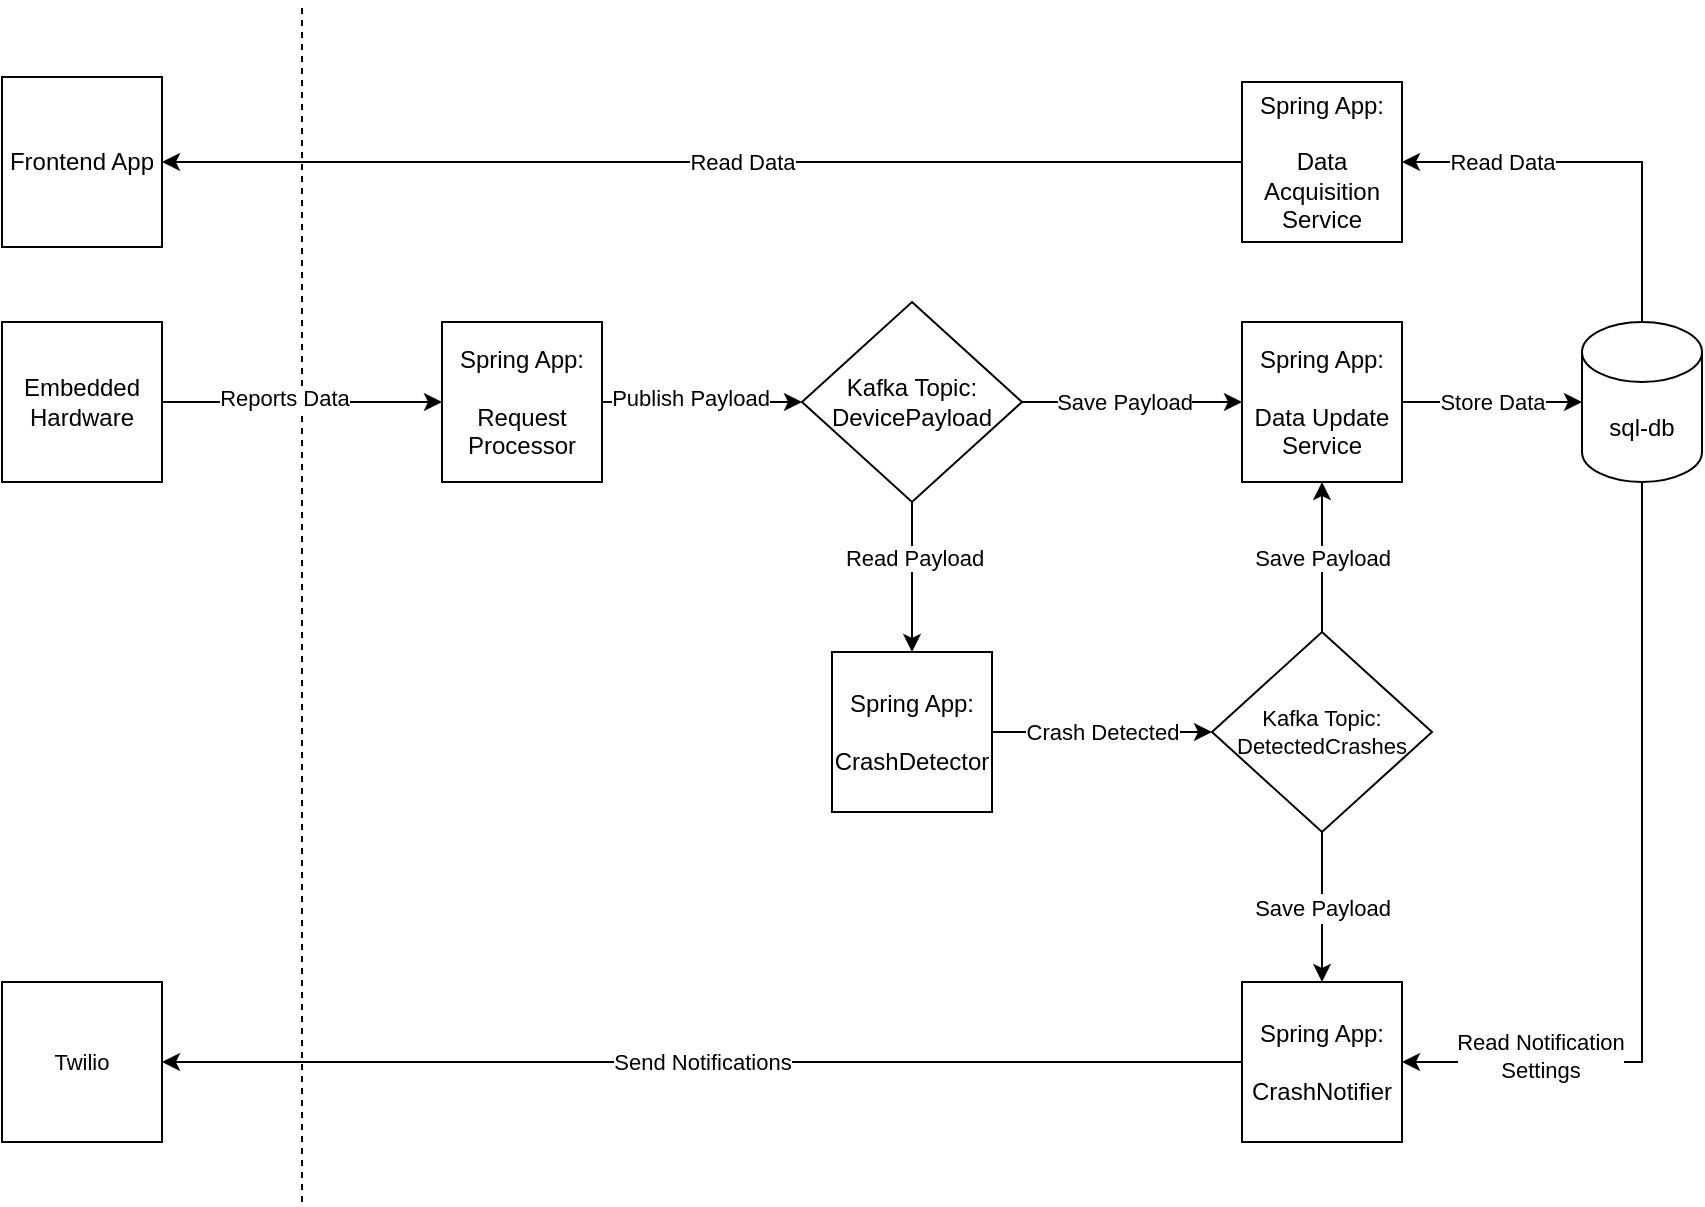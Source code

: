 <mxfile version="15.5.2" type="device"><diagram id="Q29W3RDUfcXSYphSRQbf" name="Page-1"><mxGraphModel dx="1013" dy="988" grid="1" gridSize="10" guides="1" tooltips="1" connect="1" arrows="1" fold="1" page="1" pageScale="1" pageWidth="1100" pageHeight="850" math="0" shadow="0"><root><mxCell id="0"/><mxCell id="1" parent="0"/><mxCell id="Gw722Cblyp_iuy4xDuuX-1" value="sql-db" style="shape=cylinder3;whiteSpace=wrap;html=1;boundedLbl=1;backgroundOutline=1;size=15;" vertex="1" parent="1"><mxGeometry x="880" y="260" width="60" height="80" as="geometry"/></mxCell><mxCell id="Gw722Cblyp_iuy4xDuuX-2" value="&lt;div&gt;Spring App:&lt;/div&gt;&lt;div&gt;&lt;br&gt;&lt;/div&gt;&lt;div&gt;Data Update Service&lt;br&gt;&lt;/div&gt;" style="whiteSpace=wrap;html=1;aspect=fixed;" vertex="1" parent="1"><mxGeometry x="710" y="260" width="80" height="80" as="geometry"/></mxCell><mxCell id="Gw722Cblyp_iuy4xDuuX-4" value="&lt;div&gt;Spring App:&lt;/div&gt;&lt;div&gt;&lt;br&gt;&lt;/div&gt;&lt;div&gt;Request Processor&lt;br&gt;&lt;/div&gt;" style="whiteSpace=wrap;html=1;aspect=fixed;" vertex="1" parent="1"><mxGeometry x="310" y="260" width="80" height="80" as="geometry"/></mxCell><mxCell id="Gw722Cblyp_iuy4xDuuX-5" value="&lt;div&gt;Kafka Topic:&lt;/div&gt;&lt;div&gt;DevicePayload&lt;br&gt;&lt;/div&gt;" style="rhombus;whiteSpace=wrap;html=1;" vertex="1" parent="1"><mxGeometry x="490" y="250" width="110" height="100" as="geometry"/></mxCell><mxCell id="Gw722Cblyp_iuy4xDuuX-6" value="" style="endArrow=none;dashed=1;html=1;rounded=0;" edge="1" parent="1"><mxGeometry width="50" height="50" relative="1" as="geometry"><mxPoint x="240" y="700" as="sourcePoint"/><mxPoint x="240" y="100" as="targetPoint"/></mxGeometry></mxCell><mxCell id="Gw722Cblyp_iuy4xDuuX-8" style="edgeStyle=orthogonalEdgeStyle;rounded=0;orthogonalLoop=1;jettySize=auto;html=1;exitX=1;exitY=0.5;exitDx=0;exitDy=0;entryX=0;entryY=0.5;entryDx=0;entryDy=0;" edge="1" parent="1" source="Gw722Cblyp_iuy4xDuuX-7" target="Gw722Cblyp_iuy4xDuuX-4"><mxGeometry relative="1" as="geometry"/></mxCell><mxCell id="Gw722Cblyp_iuy4xDuuX-9" value="Reports Data" style="edgeLabel;html=1;align=center;verticalAlign=middle;resizable=0;points=[];" vertex="1" connectable="0" parent="Gw722Cblyp_iuy4xDuuX-8"><mxGeometry x="-0.129" y="2" relative="1" as="geometry"><mxPoint as="offset"/></mxGeometry></mxCell><mxCell id="Gw722Cblyp_iuy4xDuuX-7" value="Embedded Hardware" style="whiteSpace=wrap;html=1;aspect=fixed;" vertex="1" parent="1"><mxGeometry x="90" y="260" width="80" height="80" as="geometry"/></mxCell><mxCell id="Gw722Cblyp_iuy4xDuuX-15" style="edgeStyle=orthogonalEdgeStyle;rounded=0;orthogonalLoop=1;jettySize=auto;html=1;exitX=1;exitY=0.5;exitDx=0;exitDy=0;entryX=0;entryY=0.5;entryDx=0;entryDy=0;" edge="1" parent="1" source="Gw722Cblyp_iuy4xDuuX-4" target="Gw722Cblyp_iuy4xDuuX-5"><mxGeometry relative="1" as="geometry"><mxPoint x="490" y="520" as="sourcePoint"/><mxPoint x="520" y="300" as="targetPoint"/></mxGeometry></mxCell><mxCell id="Gw722Cblyp_iuy4xDuuX-16" value="Publish Payload" style="edgeLabel;html=1;align=center;verticalAlign=middle;resizable=0;points=[];" vertex="1" connectable="0" parent="Gw722Cblyp_iuy4xDuuX-15"><mxGeometry x="-0.129" y="2" relative="1" as="geometry"><mxPoint as="offset"/></mxGeometry></mxCell><mxCell id="Gw722Cblyp_iuy4xDuuX-17" value="&lt;div&gt;Spring App:&lt;/div&gt;&lt;div&gt;&lt;br&gt;&lt;/div&gt;&lt;div&gt;CrashDetector&lt;br&gt;&lt;/div&gt;" style="whiteSpace=wrap;html=1;aspect=fixed;" vertex="1" parent="1"><mxGeometry x="505" y="425" width="80" height="80" as="geometry"/></mxCell><mxCell id="Gw722Cblyp_iuy4xDuuX-18" value="" style="endArrow=classic;html=1;rounded=0;exitX=0.5;exitY=1;exitDx=0;exitDy=0;entryX=0.5;entryY=0;entryDx=0;entryDy=0;" edge="1" parent="1" source="Gw722Cblyp_iuy4xDuuX-5" target="Gw722Cblyp_iuy4xDuuX-17"><mxGeometry width="50" height="50" relative="1" as="geometry"><mxPoint x="490" y="530" as="sourcePoint"/><mxPoint x="630" y="420" as="targetPoint"/></mxGeometry></mxCell><mxCell id="Gw722Cblyp_iuy4xDuuX-19" value="Read Payload" style="edgeLabel;html=1;align=center;verticalAlign=middle;resizable=0;points=[];" vertex="1" connectable="0" parent="Gw722Cblyp_iuy4xDuuX-18"><mxGeometry x="-0.25" y="1" relative="1" as="geometry"><mxPoint as="offset"/></mxGeometry></mxCell><mxCell id="Gw722Cblyp_iuy4xDuuX-21" value="" style="endArrow=classic;html=1;rounded=0;exitX=1;exitY=0.5;exitDx=0;exitDy=0;" edge="1" parent="1" source="Gw722Cblyp_iuy4xDuuX-5" target="Gw722Cblyp_iuy4xDuuX-2"><mxGeometry width="50" height="50" relative="1" as="geometry"><mxPoint x="490" y="530" as="sourcePoint"/><mxPoint x="540" y="480" as="targetPoint"/></mxGeometry></mxCell><mxCell id="Gw722Cblyp_iuy4xDuuX-22" value="Save Payload" style="edgeLabel;html=1;align=center;verticalAlign=middle;resizable=0;points=[];" vertex="1" connectable="0" parent="Gw722Cblyp_iuy4xDuuX-21"><mxGeometry x="-0.25" y="1" relative="1" as="geometry"><mxPoint x="9" y="1" as="offset"/></mxGeometry></mxCell><mxCell id="Gw722Cblyp_iuy4xDuuX-23" value="Store Data" style="endArrow=classic;html=1;rounded=0;exitX=1;exitY=0.5;exitDx=0;exitDy=0;entryX=0;entryY=0.5;entryDx=0;entryDy=0;entryPerimeter=0;" edge="1" parent="1" source="Gw722Cblyp_iuy4xDuuX-2" target="Gw722Cblyp_iuy4xDuuX-1"><mxGeometry width="50" height="50" relative="1" as="geometry"><mxPoint x="500" y="530" as="sourcePoint"/><mxPoint x="540" y="480" as="targetPoint"/><Array as="points"><mxPoint x="830" y="300"/></Array></mxGeometry></mxCell><mxCell id="Gw722Cblyp_iuy4xDuuX-24" value="&lt;div&gt;Spring App:&lt;/div&gt;&lt;div&gt;&lt;br&gt;&lt;/div&gt;&lt;div&gt;Data Acquisition Service&lt;br&gt;&lt;/div&gt;" style="rounded=0;whiteSpace=wrap;html=1;" vertex="1" parent="1"><mxGeometry x="710" y="140" width="80" height="80" as="geometry"/></mxCell><mxCell id="Gw722Cblyp_iuy4xDuuX-25" value="" style="endArrow=classic;html=1;rounded=0;exitX=0.5;exitY=0;exitDx=0;exitDy=0;exitPerimeter=0;entryX=1;entryY=0.5;entryDx=0;entryDy=0;" edge="1" parent="1" source="Gw722Cblyp_iuy4xDuuX-1" target="Gw722Cblyp_iuy4xDuuX-24"><mxGeometry width="50" height="50" relative="1" as="geometry"><mxPoint x="490" y="530" as="sourcePoint"/><mxPoint x="540" y="480" as="targetPoint"/><Array as="points"><mxPoint x="910" y="180"/></Array></mxGeometry></mxCell><mxCell id="Gw722Cblyp_iuy4xDuuX-26" value="Read Data" style="edgeLabel;html=1;align=center;verticalAlign=middle;resizable=0;points=[];" vertex="1" connectable="0" parent="Gw722Cblyp_iuy4xDuuX-25"><mxGeometry x="0.56" y="1" relative="1" as="geometry"><mxPoint x="6" y="-1" as="offset"/></mxGeometry></mxCell><mxCell id="Gw722Cblyp_iuy4xDuuX-28" value="Frontend App" style="rounded=0;whiteSpace=wrap;html=1;" vertex="1" parent="1"><mxGeometry x="90" y="137.5" width="80" height="85" as="geometry"/></mxCell><mxCell id="Gw722Cblyp_iuy4xDuuX-29" value="" style="endArrow=classic;html=1;rounded=0;exitX=0;exitY=0.5;exitDx=0;exitDy=0;" edge="1" parent="1" source="Gw722Cblyp_iuy4xDuuX-24" target="Gw722Cblyp_iuy4xDuuX-28"><mxGeometry width="50" height="50" relative="1" as="geometry"><mxPoint x="540" y="530" as="sourcePoint"/><mxPoint x="590" y="480" as="targetPoint"/></mxGeometry></mxCell><mxCell id="Gw722Cblyp_iuy4xDuuX-30" value="Read Data" style="edgeLabel;html=1;align=center;verticalAlign=middle;resizable=0;points=[];" vertex="1" connectable="0" parent="Gw722Cblyp_iuy4xDuuX-29"><mxGeometry x="0.042" y="3" relative="1" as="geometry"><mxPoint x="31" y="-3" as="offset"/></mxGeometry></mxCell><mxCell id="Gw722Cblyp_iuy4xDuuX-31" value="&lt;div style=&quot;font-size: 11px&quot;&gt;&lt;font style=&quot;font-size: 11px&quot;&gt;Kafka Topic:&lt;/font&gt;&lt;/div&gt;&lt;div style=&quot;font-size: 11px&quot;&gt;&lt;font style=&quot;font-size: 11px&quot;&gt;DetectedCrashes&lt;br&gt;&lt;/font&gt;&lt;/div&gt;" style="rhombus;whiteSpace=wrap;html=1;" vertex="1" parent="1"><mxGeometry x="695" y="415" width="110" height="100" as="geometry"/></mxCell><mxCell id="Gw722Cblyp_iuy4xDuuX-32" value="Crash Detected" style="endArrow=classic;html=1;rounded=0;fontSize=11;exitX=1;exitY=0.5;exitDx=0;exitDy=0;entryX=0;entryY=0.5;entryDx=0;entryDy=0;" edge="1" parent="1" source="Gw722Cblyp_iuy4xDuuX-17" target="Gw722Cblyp_iuy4xDuuX-31"><mxGeometry width="50" height="50" relative="1" as="geometry"><mxPoint x="540" y="530" as="sourcePoint"/><mxPoint x="590" y="480" as="targetPoint"/></mxGeometry></mxCell><mxCell id="Gw722Cblyp_iuy4xDuuX-33" value="Save Payload" style="endArrow=classic;html=1;rounded=0;fontSize=11;entryX=0.5;entryY=1;entryDx=0;entryDy=0;exitX=0.5;exitY=0;exitDx=0;exitDy=0;" edge="1" parent="1" source="Gw722Cblyp_iuy4xDuuX-31" target="Gw722Cblyp_iuy4xDuuX-2"><mxGeometry width="50" height="50" relative="1" as="geometry"><mxPoint x="540" y="530" as="sourcePoint"/><mxPoint x="590" y="480" as="targetPoint"/><Array as="points"><mxPoint x="750" y="370"/></Array></mxGeometry></mxCell><mxCell id="Gw722Cblyp_iuy4xDuuX-34" value="&lt;div&gt;&lt;font style=&quot;font-size: 12px&quot;&gt;Spring App:&lt;/font&gt;&lt;/div&gt;&lt;div&gt;&lt;font style=&quot;font-size: 12px&quot;&gt;&lt;br&gt;&lt;/font&gt;&lt;/div&gt;&lt;div&gt;&lt;font style=&quot;font-size: 12px&quot;&gt;CrashNotifier&lt;br&gt;&lt;/font&gt;&lt;/div&gt;" style="whiteSpace=wrap;html=1;aspect=fixed;fontSize=11;" vertex="1" parent="1"><mxGeometry x="710" y="590" width="80" height="80" as="geometry"/></mxCell><mxCell id="Gw722Cblyp_iuy4xDuuX-35" value="&lt;font style=&quot;font-size: 11px&quot;&gt;Save Payload&lt;br&gt;&lt;/font&gt;" style="endArrow=classic;html=1;rounded=0;fontSize=12;exitX=0.5;exitY=1;exitDx=0;exitDy=0;entryX=0.5;entryY=0;entryDx=0;entryDy=0;" edge="1" parent="1" source="Gw722Cblyp_iuy4xDuuX-31" target="Gw722Cblyp_iuy4xDuuX-34"><mxGeometry width="50" height="50" relative="1" as="geometry"><mxPoint x="540" y="530" as="sourcePoint"/><mxPoint x="590" y="480" as="targetPoint"/></mxGeometry></mxCell><mxCell id="Gw722Cblyp_iuy4xDuuX-36" value="" style="endArrow=classic;html=1;rounded=0;fontSize=11;exitX=0.5;exitY=1;exitDx=0;exitDy=0;exitPerimeter=0;entryX=1;entryY=0.5;entryDx=0;entryDy=0;" edge="1" parent="1" source="Gw722Cblyp_iuy4xDuuX-1" target="Gw722Cblyp_iuy4xDuuX-34"><mxGeometry width="50" height="50" relative="1" as="geometry"><mxPoint x="540" y="530" as="sourcePoint"/><mxPoint x="750" y="550" as="targetPoint"/><Array as="points"><mxPoint x="910" y="630"/></Array></mxGeometry></mxCell><mxCell id="Gw722Cblyp_iuy4xDuuX-37" value="&lt;div&gt;Read Notification&lt;/div&gt;&lt;div&gt;Settings&lt;br&gt;&lt;/div&gt;" style="edgeLabel;html=1;align=center;verticalAlign=middle;resizable=0;points=[];fontSize=11;" vertex="1" connectable="0" parent="Gw722Cblyp_iuy4xDuuX-36"><mxGeometry x="0.663" y="-3" relative="1" as="geometry"><mxPoint as="offset"/></mxGeometry></mxCell><mxCell id="Gw722Cblyp_iuy4xDuuX-38" value="Twilio" style="whiteSpace=wrap;html=1;aspect=fixed;fontSize=11;" vertex="1" parent="1"><mxGeometry x="90" y="590" width="80" height="80" as="geometry"/></mxCell><mxCell id="Gw722Cblyp_iuy4xDuuX-39" value="Send Notifications" style="endArrow=classic;html=1;rounded=0;fontSize=11;exitX=0;exitY=0.5;exitDx=0;exitDy=0;entryX=1;entryY=0.5;entryDx=0;entryDy=0;" edge="1" parent="1" source="Gw722Cblyp_iuy4xDuuX-34" target="Gw722Cblyp_iuy4xDuuX-38"><mxGeometry width="50" height="50" relative="1" as="geometry"><mxPoint x="540" y="530" as="sourcePoint"/><mxPoint x="590" y="480" as="targetPoint"/></mxGeometry></mxCell></root></mxGraphModel></diagram></mxfile>